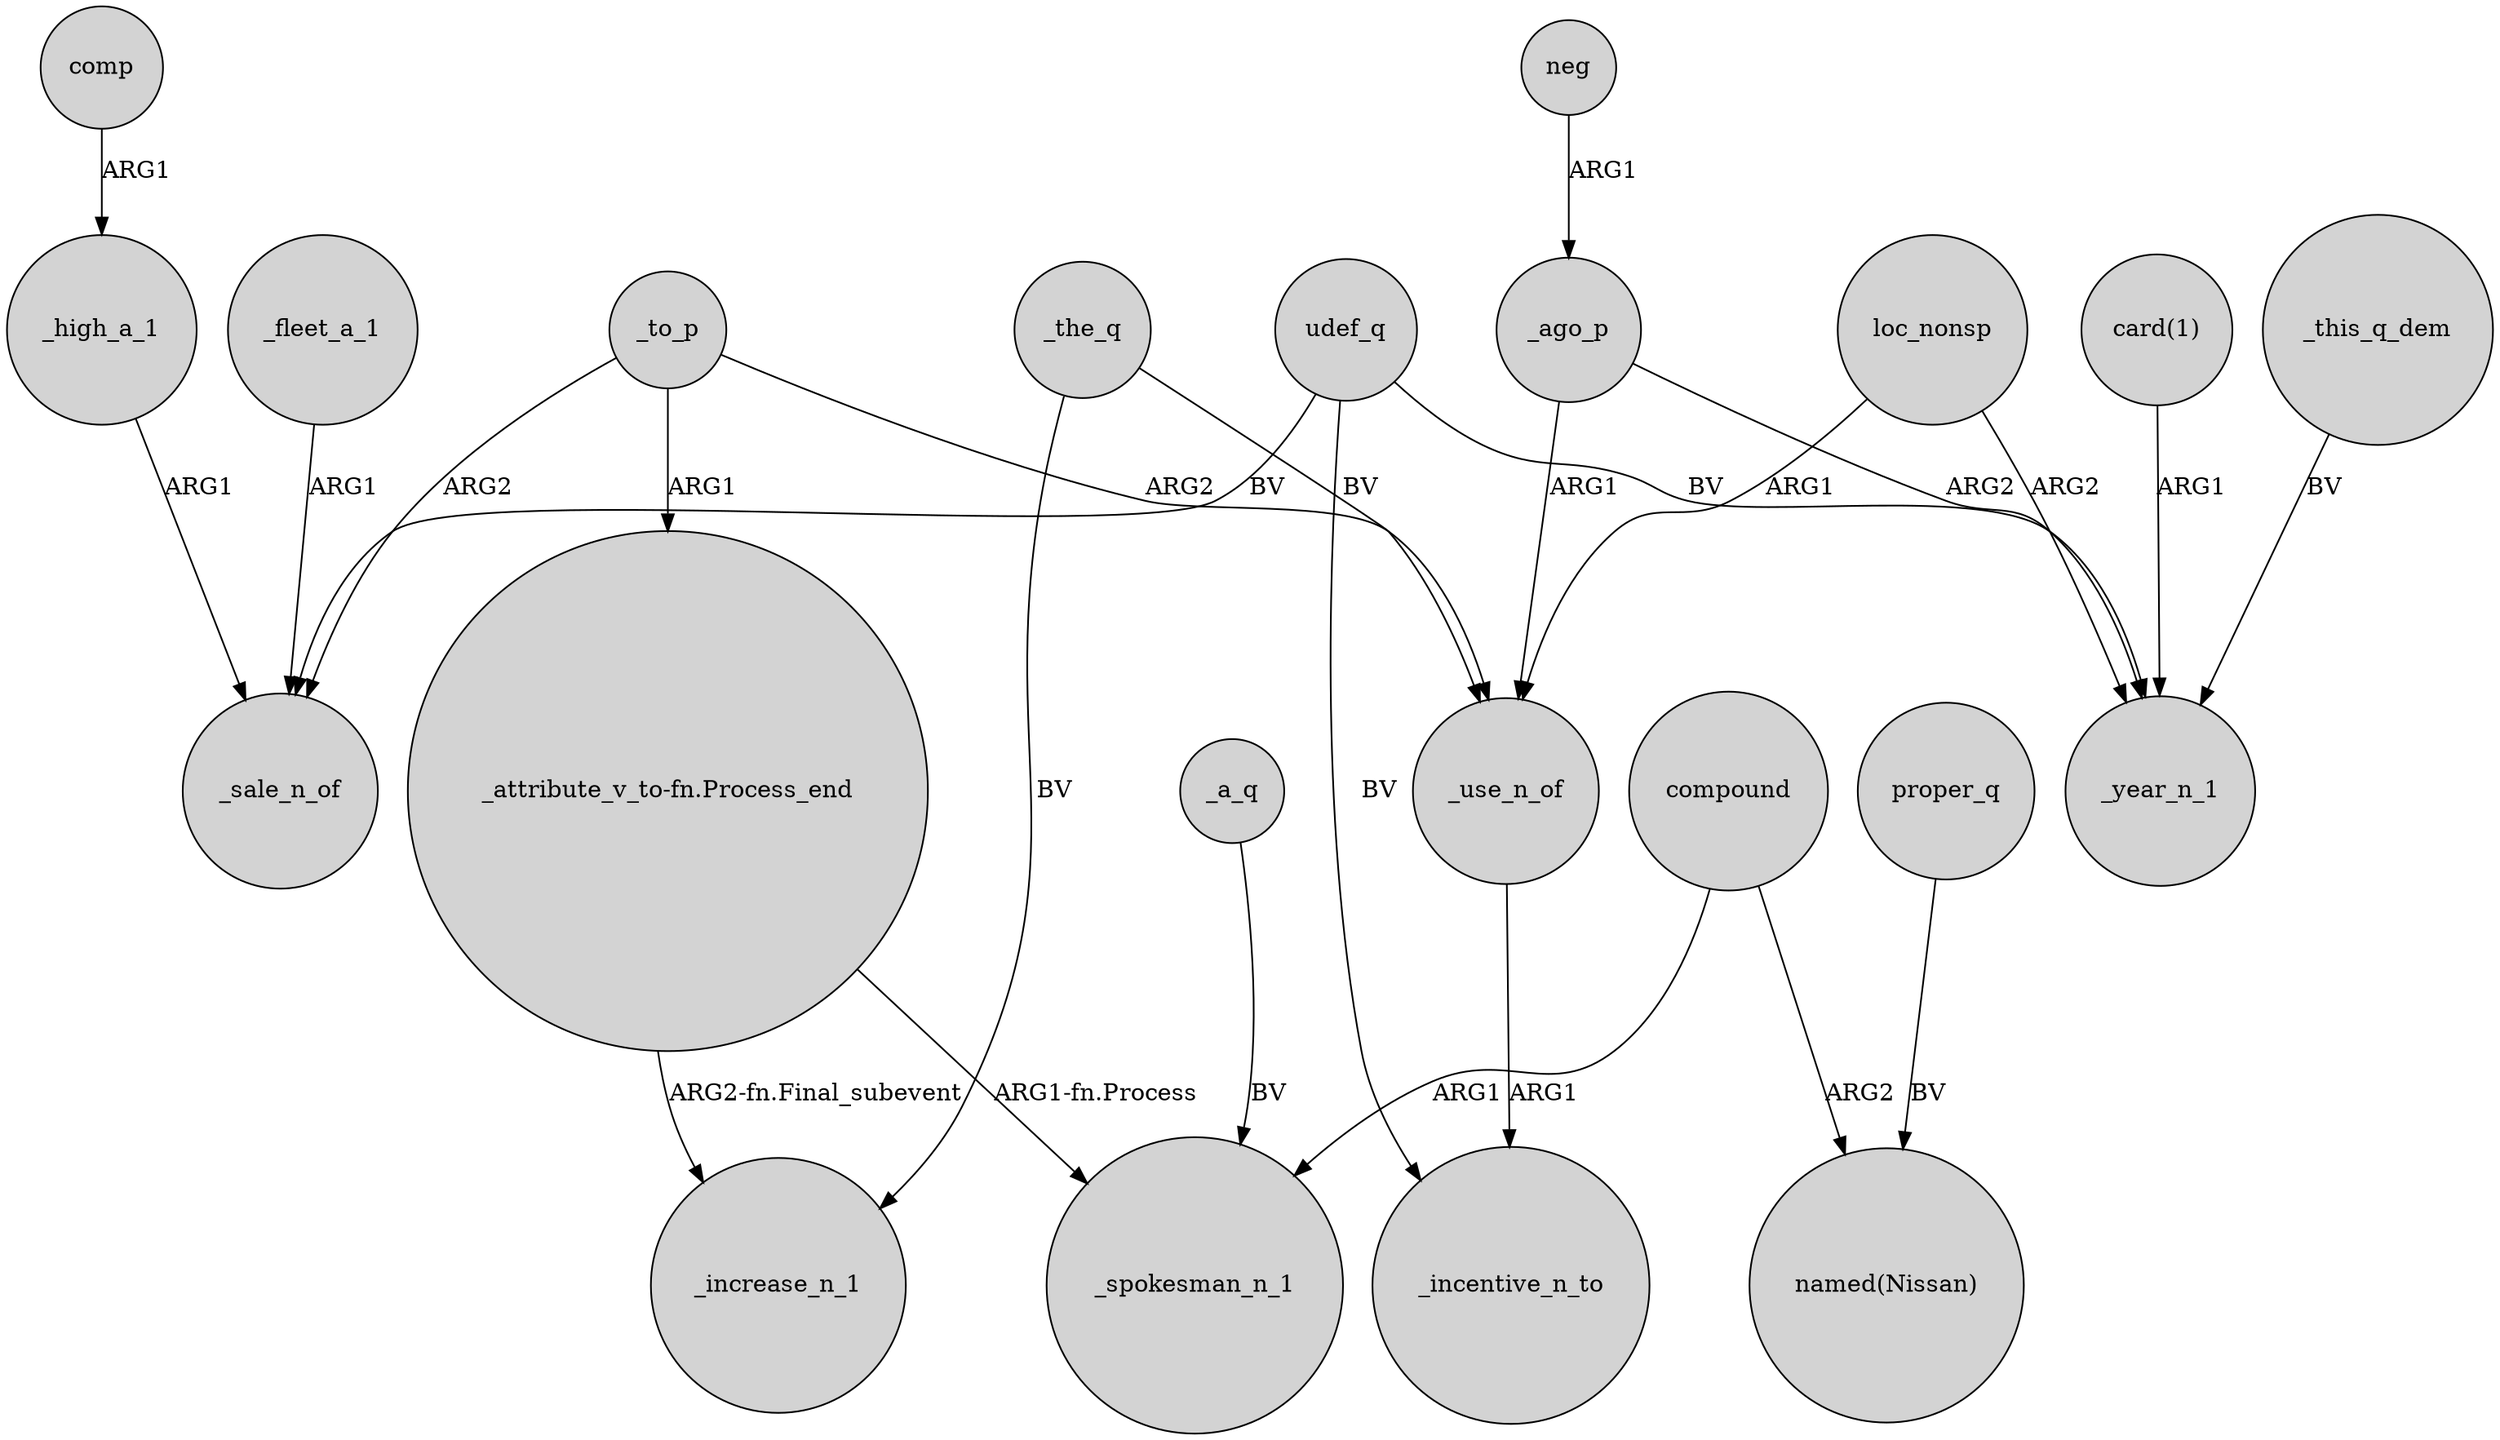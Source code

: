 digraph {
	node [shape=circle style=filled]
	udef_q -> _incentive_n_to [label=BV]
	compound -> _spokesman_n_1 [label=ARG1]
	_the_q -> _use_n_of [label=BV]
	_high_a_1 -> _sale_n_of [label=ARG1]
	"card(1)" -> _year_n_1 [label=ARG1]
	"_attribute_v_to-fn.Process_end" -> _increase_n_1 [label="ARG2-fn.Final_subevent"]
	_fleet_a_1 -> _sale_n_of [label=ARG1]
	"_attribute_v_to-fn.Process_end" -> _spokesman_n_1 [label="ARG1-fn.Process"]
	neg -> _ago_p [label=ARG1]
	udef_q -> _sale_n_of [label=BV]
	_to_p -> _sale_n_of [label=ARG2]
	loc_nonsp -> _year_n_1 [label=ARG2]
	_to_p -> "_attribute_v_to-fn.Process_end" [label=ARG1]
	_to_p -> _use_n_of [label=ARG2]
	_ago_p -> _use_n_of [label=ARG1]
	comp -> _high_a_1 [label=ARG1]
	_this_q_dem -> _year_n_1 [label=BV]
	_ago_p -> _year_n_1 [label=ARG2]
	udef_q -> _year_n_1 [label=BV]
	_use_n_of -> _incentive_n_to [label=ARG1]
	loc_nonsp -> _use_n_of [label=ARG1]
	_the_q -> _increase_n_1 [label=BV]
	proper_q -> "named(Nissan)" [label=BV]
	_a_q -> _spokesman_n_1 [label=BV]
	compound -> "named(Nissan)" [label=ARG2]
}
